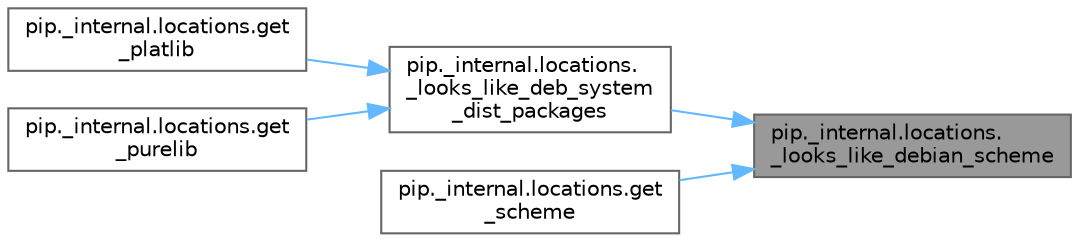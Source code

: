 digraph "pip._internal.locations._looks_like_debian_scheme"
{
 // LATEX_PDF_SIZE
  bgcolor="transparent";
  edge [fontname=Helvetica,fontsize=10,labelfontname=Helvetica,labelfontsize=10];
  node [fontname=Helvetica,fontsize=10,shape=box,height=0.2,width=0.4];
  rankdir="RL";
  Node1 [id="Node000001",label="pip._internal.locations.\l_looks_like_debian_scheme",height=0.2,width=0.4,color="gray40", fillcolor="grey60", style="filled", fontcolor="black",tooltip=" "];
  Node1 -> Node2 [id="edge1_Node000001_Node000002",dir="back",color="steelblue1",style="solid",tooltip=" "];
  Node2 [id="Node000002",label="pip._internal.locations.\l_looks_like_deb_system\l_dist_packages",height=0.2,width=0.4,color="grey40", fillcolor="white", style="filled",URL="$namespacepip_1_1__internal_1_1locations.html#ab70a0c51f1eccd29dbdcadfbcbd948e9",tooltip=" "];
  Node2 -> Node3 [id="edge2_Node000002_Node000003",dir="back",color="steelblue1",style="solid",tooltip=" "];
  Node3 [id="Node000003",label="pip._internal.locations.get\l_platlib",height=0.2,width=0.4,color="grey40", fillcolor="white", style="filled",URL="$namespacepip_1_1__internal_1_1locations.html#a20b8d77b539d8eb578b94ccdd211cd1e",tooltip=" "];
  Node2 -> Node4 [id="edge3_Node000002_Node000004",dir="back",color="steelblue1",style="solid",tooltip=" "];
  Node4 [id="Node000004",label="pip._internal.locations.get\l_purelib",height=0.2,width=0.4,color="grey40", fillcolor="white", style="filled",URL="$namespacepip_1_1__internal_1_1locations.html#a5869a68055ce4f9ad54a9c28716ebfd4",tooltip=" "];
  Node1 -> Node5 [id="edge4_Node000001_Node000005",dir="back",color="steelblue1",style="solid",tooltip=" "];
  Node5 [id="Node000005",label="pip._internal.locations.get\l_scheme",height=0.2,width=0.4,color="grey40", fillcolor="white", style="filled",URL="$namespacepip_1_1__internal_1_1locations.html#a3b15aab1058aaf63671a0eeb228b3296",tooltip=" "];
}
